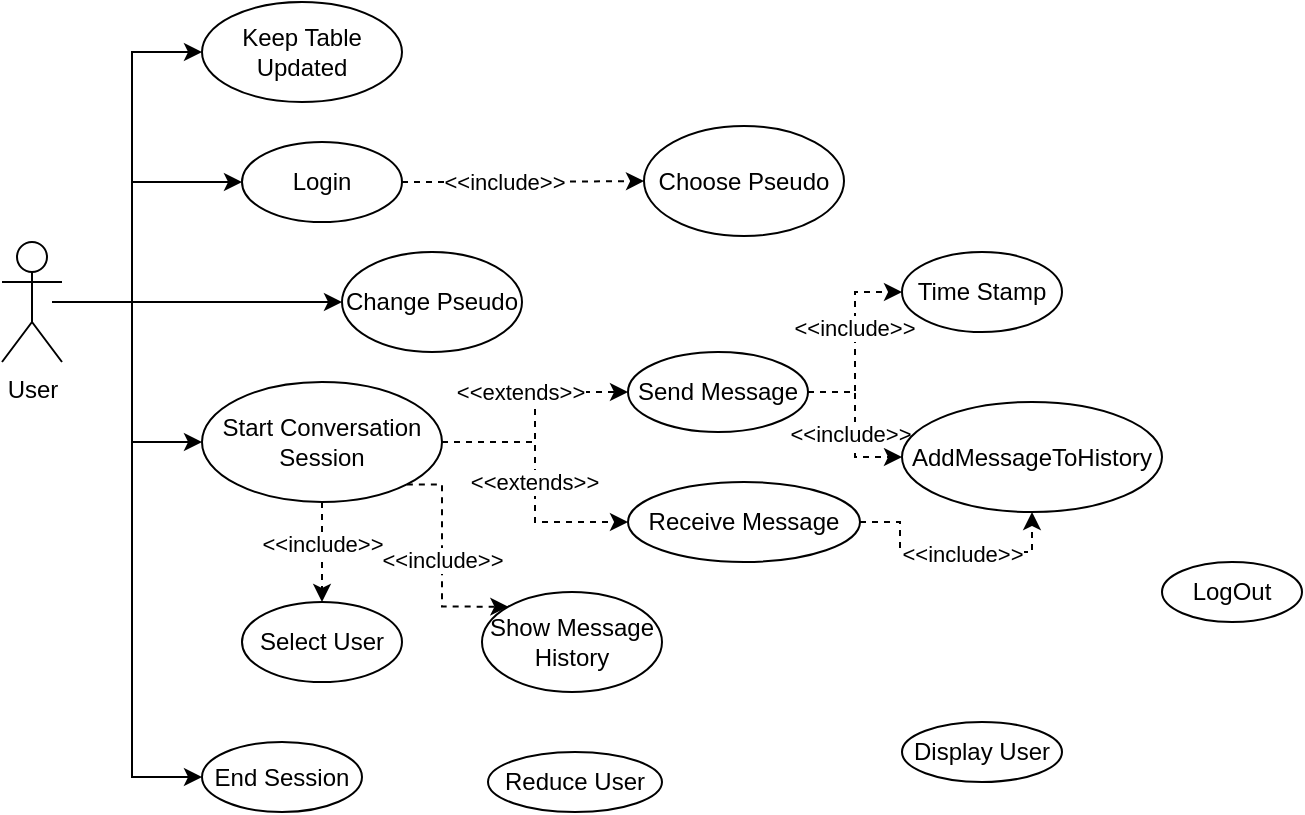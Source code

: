 <mxfile version="20.5.3" type="github">
  <diagram id="-P_8-iWG9aV-RMkAhdVp" name="Page-1">
    <mxGraphModel dx="997" dy="540" grid="1" gridSize="10" guides="1" tooltips="1" connect="1" arrows="1" fold="1" page="1" pageScale="1" pageWidth="827" pageHeight="1169" math="0" shadow="0">
      <root>
        <mxCell id="0" />
        <mxCell id="1" parent="0" />
        <mxCell id="ZcxPweZqJpsDd3th6vS2-11" style="edgeStyle=orthogonalEdgeStyle;rounded=0;orthogonalLoop=1;jettySize=auto;html=1;entryX=0;entryY=0.5;entryDx=0;entryDy=0;" edge="1" parent="1" source="ZcxPweZqJpsDd3th6vS2-1" target="ZcxPweZqJpsDd3th6vS2-6">
          <mxGeometry relative="1" as="geometry" />
        </mxCell>
        <mxCell id="ZcxPweZqJpsDd3th6vS2-12" style="edgeStyle=orthogonalEdgeStyle;rounded=0;orthogonalLoop=1;jettySize=auto;html=1;entryX=0;entryY=0.5;entryDx=0;entryDy=0;" edge="1" parent="1" target="ZcxPweZqJpsDd3th6vS2-9">
          <mxGeometry relative="1" as="geometry">
            <mxPoint x="95" y="240" as="sourcePoint" />
            <mxPoint x="185" y="180" as="targetPoint" />
            <Array as="points">
              <mxPoint x="135" y="240" />
              <mxPoint x="135" y="180" />
            </Array>
          </mxGeometry>
        </mxCell>
        <mxCell id="ZcxPweZqJpsDd3th6vS2-15" style="edgeStyle=orthogonalEdgeStyle;rounded=0;orthogonalLoop=1;jettySize=auto;html=1;entryX=0;entryY=0.5;entryDx=0;entryDy=0;" edge="1" parent="1" source="ZcxPweZqJpsDd3th6vS2-1" target="ZcxPweZqJpsDd3th6vS2-7">
          <mxGeometry relative="1" as="geometry" />
        </mxCell>
        <mxCell id="ZcxPweZqJpsDd3th6vS2-17" style="edgeStyle=orthogonalEdgeStyle;rounded=0;orthogonalLoop=1;jettySize=auto;html=1;entryX=0;entryY=0.5;entryDx=0;entryDy=0;" edge="1" parent="1" source="ZcxPweZqJpsDd3th6vS2-1" target="ZcxPweZqJpsDd3th6vS2-16">
          <mxGeometry relative="1" as="geometry" />
        </mxCell>
        <mxCell id="ZcxPweZqJpsDd3th6vS2-45" style="edgeStyle=orthogonalEdgeStyle;rounded=0;orthogonalLoop=1;jettySize=auto;html=1;entryX=0;entryY=0.5;entryDx=0;entryDy=0;" edge="1" parent="1" source="ZcxPweZqJpsDd3th6vS2-1" target="ZcxPweZqJpsDd3th6vS2-42">
          <mxGeometry relative="1" as="geometry" />
        </mxCell>
        <mxCell id="ZcxPweZqJpsDd3th6vS2-1" value="User" style="shape=umlActor;verticalLabelPosition=bottom;verticalAlign=top;html=1;" vertex="1" parent="1">
          <mxGeometry x="70" y="210" width="30" height="60" as="geometry" />
        </mxCell>
        <mxCell id="ZcxPweZqJpsDd3th6vS2-6" value="Keep Table Updated" style="ellipse;whiteSpace=wrap;html=1;" vertex="1" parent="1">
          <mxGeometry x="170" y="90" width="100" height="50" as="geometry" />
        </mxCell>
        <mxCell id="ZcxPweZqJpsDd3th6vS2-7" value="Change Pseudo" style="ellipse;whiteSpace=wrap;html=1;" vertex="1" parent="1">
          <mxGeometry x="240" y="215" width="90" height="50" as="geometry" />
        </mxCell>
        <mxCell id="ZcxPweZqJpsDd3th6vS2-8" value="Choose Pseudo" style="ellipse;whiteSpace=wrap;html=1;" vertex="1" parent="1">
          <mxGeometry x="391" y="152" width="100" height="55" as="geometry" />
        </mxCell>
        <mxCell id="ZcxPweZqJpsDd3th6vS2-13" style="edgeStyle=orthogonalEdgeStyle;rounded=0;orthogonalLoop=1;jettySize=auto;html=1;exitX=1;exitY=0.5;exitDx=0;exitDy=0;entryX=0;entryY=0.5;entryDx=0;entryDy=0;dashed=1;" edge="1" parent="1" source="ZcxPweZqJpsDd3th6vS2-9" target="ZcxPweZqJpsDd3th6vS2-8">
          <mxGeometry relative="1" as="geometry" />
        </mxCell>
        <mxCell id="ZcxPweZqJpsDd3th6vS2-14" value="&amp;lt;&amp;lt;include&amp;gt;&amp;gt;" style="edgeLabel;html=1;align=center;verticalAlign=middle;resizable=0;points=[];" vertex="1" connectable="0" parent="ZcxPweZqJpsDd3th6vS2-13">
          <mxGeometry x="-0.276" relative="1" as="geometry">
            <mxPoint x="7" as="offset" />
          </mxGeometry>
        </mxCell>
        <mxCell id="ZcxPweZqJpsDd3th6vS2-9" value="Login" style="ellipse;whiteSpace=wrap;html=1;" vertex="1" parent="1">
          <mxGeometry x="190" y="160" width="80" height="40" as="geometry" />
        </mxCell>
        <mxCell id="ZcxPweZqJpsDd3th6vS2-19" style="edgeStyle=orthogonalEdgeStyle;rounded=0;orthogonalLoop=1;jettySize=auto;html=1;entryX=0.5;entryY=0;entryDx=0;entryDy=0;dashed=1;" edge="1" parent="1" source="ZcxPweZqJpsDd3th6vS2-16" target="ZcxPweZqJpsDd3th6vS2-18">
          <mxGeometry relative="1" as="geometry" />
        </mxCell>
        <mxCell id="ZcxPweZqJpsDd3th6vS2-20" value="&amp;lt;&amp;lt;include&amp;gt;&amp;gt;" style="edgeLabel;html=1;align=center;verticalAlign=middle;resizable=0;points=[];" vertex="1" connectable="0" parent="ZcxPweZqJpsDd3th6vS2-19">
          <mxGeometry x="-0.102" relative="1" as="geometry">
            <mxPoint y="-2" as="offset" />
          </mxGeometry>
        </mxCell>
        <mxCell id="ZcxPweZqJpsDd3th6vS2-23" style="edgeStyle=orthogonalEdgeStyle;rounded=0;orthogonalLoop=1;jettySize=auto;html=1;exitX=1;exitY=0.5;exitDx=0;exitDy=0;entryX=0;entryY=0.5;entryDx=0;entryDy=0;dashed=1;" edge="1" parent="1" source="ZcxPweZqJpsDd3th6vS2-16" target="ZcxPweZqJpsDd3th6vS2-21">
          <mxGeometry relative="1" as="geometry" />
        </mxCell>
        <mxCell id="ZcxPweZqJpsDd3th6vS2-26" value="&amp;lt;&amp;lt;extends&amp;gt;&amp;gt;" style="edgeLabel;html=1;align=center;verticalAlign=middle;resizable=0;points=[];" vertex="1" connectable="0" parent="ZcxPweZqJpsDd3th6vS2-23">
          <mxGeometry x="0.259" relative="1" as="geometry">
            <mxPoint x="-11" as="offset" />
          </mxGeometry>
        </mxCell>
        <mxCell id="ZcxPweZqJpsDd3th6vS2-24" style="edgeStyle=orthogonalEdgeStyle;rounded=0;orthogonalLoop=1;jettySize=auto;html=1;exitX=1;exitY=0.5;exitDx=0;exitDy=0;entryX=0;entryY=0.5;entryDx=0;entryDy=0;dashed=1;" edge="1" parent="1" source="ZcxPweZqJpsDd3th6vS2-16" target="ZcxPweZqJpsDd3th6vS2-22">
          <mxGeometry relative="1" as="geometry" />
        </mxCell>
        <mxCell id="ZcxPweZqJpsDd3th6vS2-25" value="&amp;lt;&amp;lt;extends&amp;gt;&amp;gt;" style="edgeLabel;html=1;align=center;verticalAlign=middle;resizable=0;points=[];" vertex="1" connectable="0" parent="ZcxPweZqJpsDd3th6vS2-24">
          <mxGeometry x="0.171" relative="1" as="geometry">
            <mxPoint x="-1" y="-12" as="offset" />
          </mxGeometry>
        </mxCell>
        <mxCell id="ZcxPweZqJpsDd3th6vS2-37" style="edgeStyle=orthogonalEdgeStyle;rounded=0;orthogonalLoop=1;jettySize=auto;html=1;exitX=1;exitY=1;exitDx=0;exitDy=0;entryX=0;entryY=0;entryDx=0;entryDy=0;dashed=1;" edge="1" parent="1" source="ZcxPweZqJpsDd3th6vS2-16" target="ZcxPweZqJpsDd3th6vS2-36">
          <mxGeometry relative="1" as="geometry">
            <Array as="points">
              <mxPoint x="290" y="331" />
              <mxPoint x="290" y="392" />
            </Array>
          </mxGeometry>
        </mxCell>
        <mxCell id="ZcxPweZqJpsDd3th6vS2-38" value="&amp;lt;&amp;lt;include&amp;gt;&amp;gt;" style="edgeLabel;html=1;align=center;verticalAlign=middle;resizable=0;points=[];" vertex="1" connectable="0" parent="ZcxPweZqJpsDd3th6vS2-37">
          <mxGeometry x="0.155" y="-2" relative="1" as="geometry">
            <mxPoint x="2" y="-9" as="offset" />
          </mxGeometry>
        </mxCell>
        <mxCell id="ZcxPweZqJpsDd3th6vS2-16" value="Start Conversation Session" style="ellipse;whiteSpace=wrap;html=1;" vertex="1" parent="1">
          <mxGeometry x="170" y="280" width="120" height="60" as="geometry" />
        </mxCell>
        <mxCell id="ZcxPweZqJpsDd3th6vS2-18" value="Select User" style="ellipse;whiteSpace=wrap;html=1;" vertex="1" parent="1">
          <mxGeometry x="190" y="390" width="80" height="40" as="geometry" />
        </mxCell>
        <mxCell id="ZcxPweZqJpsDd3th6vS2-32" style="edgeStyle=orthogonalEdgeStyle;rounded=0;orthogonalLoop=1;jettySize=auto;html=1;exitX=1;exitY=0.5;exitDx=0;exitDy=0;entryX=0;entryY=0.5;entryDx=0;entryDy=0;dashed=1;" edge="1" parent="1" source="ZcxPweZqJpsDd3th6vS2-21" target="ZcxPweZqJpsDd3th6vS2-28">
          <mxGeometry relative="1" as="geometry" />
        </mxCell>
        <mxCell id="ZcxPweZqJpsDd3th6vS2-34" value="&amp;lt;&amp;lt;include&amp;gt;&amp;gt;" style="edgeLabel;html=1;align=center;verticalAlign=middle;resizable=0;points=[];" vertex="1" connectable="0" parent="ZcxPweZqJpsDd3th6vS2-32">
          <mxGeometry x="0.156" y="1" relative="1" as="geometry">
            <mxPoint as="offset" />
          </mxGeometry>
        </mxCell>
        <mxCell id="ZcxPweZqJpsDd3th6vS2-33" style="edgeStyle=orthogonalEdgeStyle;rounded=0;orthogonalLoop=1;jettySize=auto;html=1;exitX=1;exitY=0.5;exitDx=0;exitDy=0;entryX=0;entryY=0.5;entryDx=0;entryDy=0;dashed=1;" edge="1" parent="1" source="ZcxPweZqJpsDd3th6vS2-21" target="ZcxPweZqJpsDd3th6vS2-27">
          <mxGeometry relative="1" as="geometry" />
        </mxCell>
        <mxCell id="ZcxPweZqJpsDd3th6vS2-35" value="&amp;lt;&amp;lt;include&amp;gt;&amp;gt;" style="edgeLabel;html=1;align=center;verticalAlign=middle;resizable=0;points=[];" vertex="1" connectable="0" parent="ZcxPweZqJpsDd3th6vS2-33">
          <mxGeometry x="0.13" y="-3" relative="1" as="geometry">
            <mxPoint y="-1" as="offset" />
          </mxGeometry>
        </mxCell>
        <mxCell id="ZcxPweZqJpsDd3th6vS2-21" value="Send Message" style="ellipse;whiteSpace=wrap;html=1;" vertex="1" parent="1">
          <mxGeometry x="383" y="265" width="90" height="40" as="geometry" />
        </mxCell>
        <mxCell id="ZcxPweZqJpsDd3th6vS2-39" style="edgeStyle=orthogonalEdgeStyle;rounded=0;orthogonalLoop=1;jettySize=auto;html=1;exitX=1;exitY=0.5;exitDx=0;exitDy=0;entryX=0.5;entryY=1;entryDx=0;entryDy=0;dashed=1;" edge="1" parent="1" source="ZcxPweZqJpsDd3th6vS2-22" target="ZcxPweZqJpsDd3th6vS2-27">
          <mxGeometry relative="1" as="geometry" />
        </mxCell>
        <mxCell id="ZcxPweZqJpsDd3th6vS2-40" value="&amp;lt;&amp;lt;include&amp;gt;&amp;gt;" style="edgeLabel;html=1;align=center;verticalAlign=middle;resizable=0;points=[];" vertex="1" connectable="0" parent="ZcxPweZqJpsDd3th6vS2-39">
          <mxGeometry x="-0.197" y="-1" relative="1" as="geometry">
            <mxPoint x="17" as="offset" />
          </mxGeometry>
        </mxCell>
        <mxCell id="ZcxPweZqJpsDd3th6vS2-22" value="Receive Message" style="ellipse;whiteSpace=wrap;html=1;" vertex="1" parent="1">
          <mxGeometry x="383" y="330" width="116" height="40" as="geometry" />
        </mxCell>
        <mxCell id="ZcxPweZqJpsDd3th6vS2-27" value="AddMessageToHistory" style="ellipse;whiteSpace=wrap;html=1;" vertex="1" parent="1">
          <mxGeometry x="520" y="290" width="130" height="55" as="geometry" />
        </mxCell>
        <mxCell id="ZcxPweZqJpsDd3th6vS2-28" value="Time Stamp" style="ellipse;whiteSpace=wrap;html=1;" vertex="1" parent="1">
          <mxGeometry x="520" y="215" width="80" height="40" as="geometry" />
        </mxCell>
        <mxCell id="ZcxPweZqJpsDd3th6vS2-36" value="Show Message History" style="ellipse;whiteSpace=wrap;html=1;" vertex="1" parent="1">
          <mxGeometry x="310" y="385" width="90" height="50" as="geometry" />
        </mxCell>
        <mxCell id="ZcxPweZqJpsDd3th6vS2-41" value="LogOut" style="ellipse;whiteSpace=wrap;html=1;" vertex="1" parent="1">
          <mxGeometry x="650" y="370" width="70" height="30" as="geometry" />
        </mxCell>
        <mxCell id="ZcxPweZqJpsDd3th6vS2-42" value="End Session" style="ellipse;whiteSpace=wrap;html=1;" vertex="1" parent="1">
          <mxGeometry x="170" y="460" width="80" height="35" as="geometry" />
        </mxCell>
        <mxCell id="ZcxPweZqJpsDd3th6vS2-43" value="Reduce User" style="ellipse;whiteSpace=wrap;html=1;" vertex="1" parent="1">
          <mxGeometry x="313" y="465" width="87" height="30" as="geometry" />
        </mxCell>
        <mxCell id="ZcxPweZqJpsDd3th6vS2-44" value="Display User" style="ellipse;whiteSpace=wrap;html=1;" vertex="1" parent="1">
          <mxGeometry x="520" y="450" width="80" height="30" as="geometry" />
        </mxCell>
      </root>
    </mxGraphModel>
  </diagram>
</mxfile>
